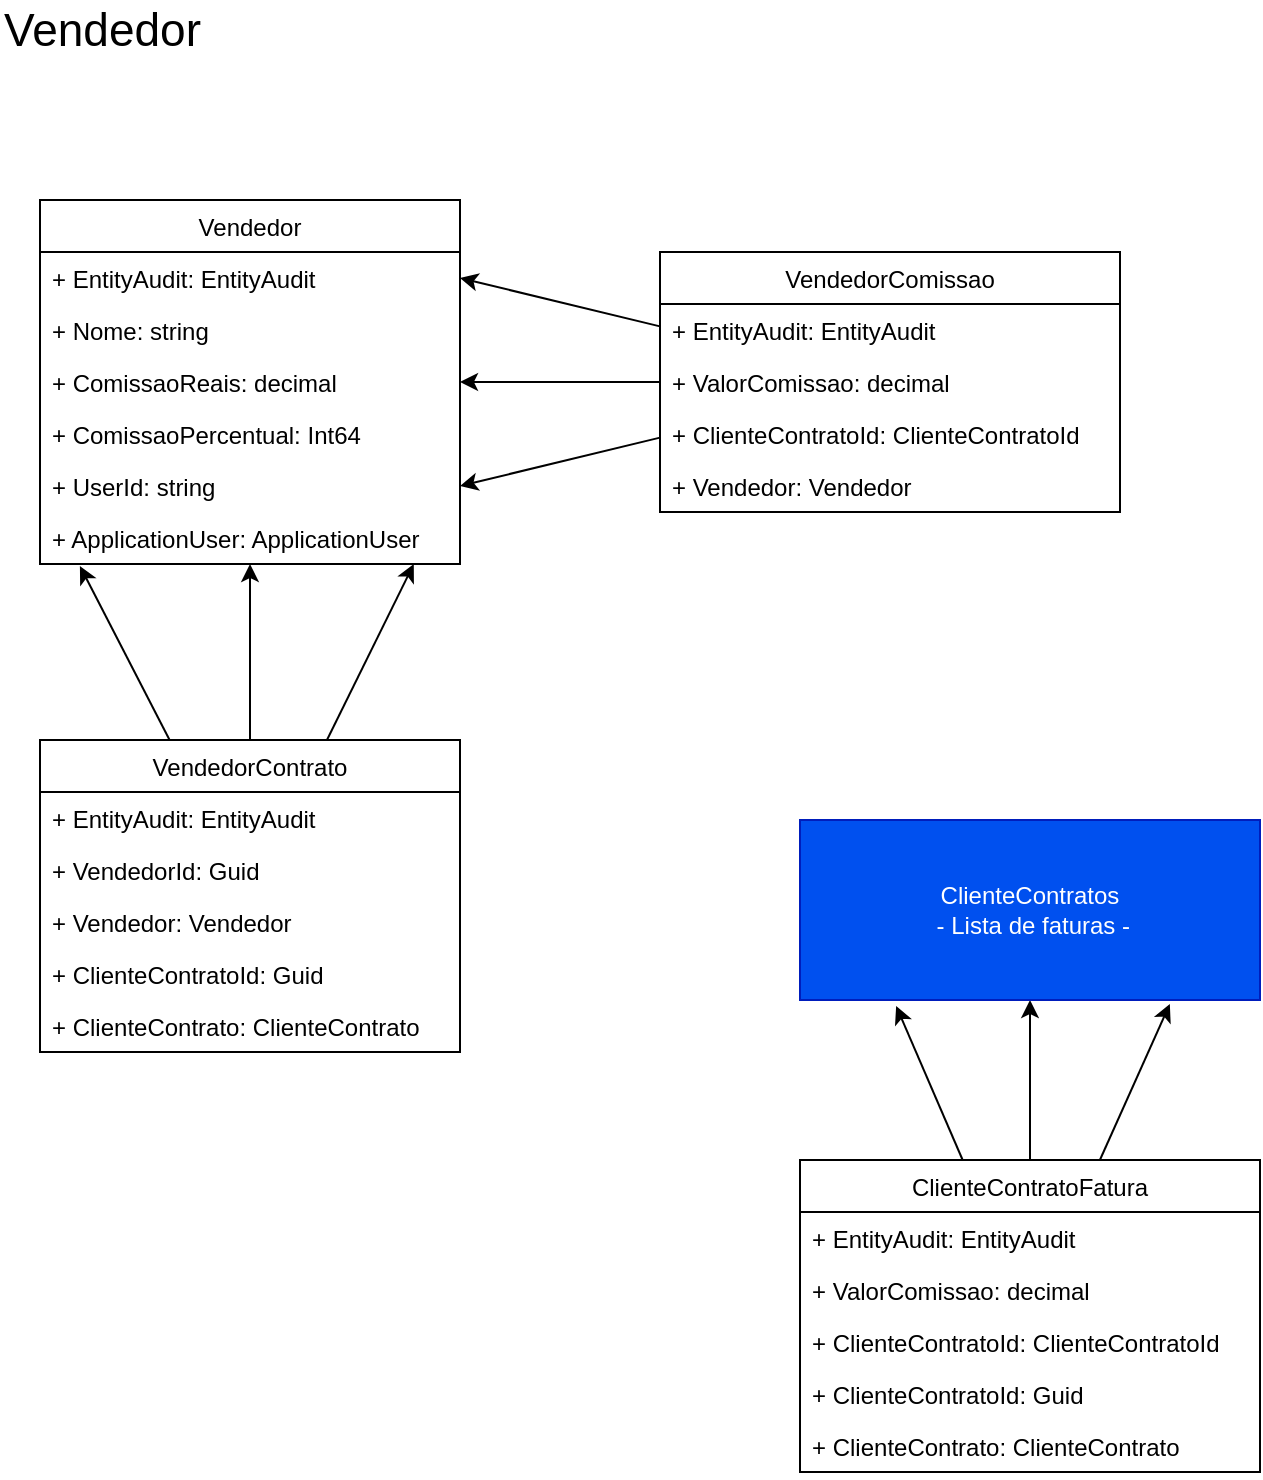 <mxfile>
    <diagram id="u1IXutD8dk-Endy1BjFs" name="Modelagem implementação vendedor">
        <mxGraphModel dx="1102" dy="658" grid="1" gridSize="10" guides="1" tooltips="1" connect="1" arrows="1" fold="1" page="1" pageScale="1" pageWidth="1169" pageHeight="827" math="0" shadow="0">
            <root>
                <mxCell id="0"/>
                <mxCell id="1" parent="0"/>
                <mxCell id="2" value="Vendedor" style="text;html=1;strokeColor=none;fillColor=none;align=left;verticalAlign=middle;whiteSpace=wrap;rounded=0;fontSize=23;" vertex="1" parent="1">
                    <mxGeometry x="10" y="10" width="120" height="30" as="geometry"/>
                </mxCell>
                <mxCell id="6" value="Vendedor" style="swimlane;fontStyle=0;childLayout=stackLayout;horizontal=1;startSize=26;fillColor=none;horizontalStack=0;resizeParent=1;resizeParentMax=0;resizeLast=0;collapsible=1;marginBottom=0;fontSize=12;" vertex="1" parent="1">
                    <mxGeometry x="30" y="110" width="210" height="182" as="geometry"/>
                </mxCell>
                <mxCell id="7" value="+ EntityAudit: EntityAudit" style="text;strokeColor=none;fillColor=none;align=left;verticalAlign=top;spacingLeft=4;spacingRight=4;overflow=hidden;rotatable=0;points=[[0,0.5],[1,0.5]];portConstraint=eastwest;fontSize=12;" vertex="1" parent="6">
                    <mxGeometry y="26" width="210" height="26" as="geometry"/>
                </mxCell>
                <mxCell id="8" value="+ Nome: string" style="text;strokeColor=none;fillColor=none;align=left;verticalAlign=top;spacingLeft=4;spacingRight=4;overflow=hidden;rotatable=0;points=[[0,0.5],[1,0.5]];portConstraint=eastwest;fontSize=12;" vertex="1" parent="6">
                    <mxGeometry y="52" width="210" height="26" as="geometry"/>
                </mxCell>
                <mxCell id="11" value="+ ComissaoReais: decimal" style="text;strokeColor=none;fillColor=none;align=left;verticalAlign=top;spacingLeft=4;spacingRight=4;overflow=hidden;rotatable=0;points=[[0,0.5],[1,0.5]];portConstraint=eastwest;fontSize=12;" vertex="1" parent="6">
                    <mxGeometry y="78" width="210" height="26" as="geometry"/>
                </mxCell>
                <mxCell id="9" value="+ ComissaoPercentual: Int64" style="text;strokeColor=none;fillColor=none;align=left;verticalAlign=top;spacingLeft=4;spacingRight=4;overflow=hidden;rotatable=0;points=[[0,0.5],[1,0.5]];portConstraint=eastwest;fontSize=12;" vertex="1" parent="6">
                    <mxGeometry y="104" width="210" height="26" as="geometry"/>
                </mxCell>
                <mxCell id="12" value="+ UserId: string" style="text;strokeColor=none;fillColor=none;align=left;verticalAlign=top;spacingLeft=4;spacingRight=4;overflow=hidden;rotatable=0;points=[[0,0.5],[1,0.5]];portConstraint=eastwest;fontSize=12;" vertex="1" parent="6">
                    <mxGeometry y="130" width="210" height="26" as="geometry"/>
                </mxCell>
                <mxCell id="13" value="+ ApplicationUser: ApplicationUser" style="text;strokeColor=none;fillColor=none;align=left;verticalAlign=top;spacingLeft=4;spacingRight=4;overflow=hidden;rotatable=0;points=[[0,0.5],[1,0.5]];portConstraint=eastwest;fontSize=12;" vertex="1" parent="6">
                    <mxGeometry y="156" width="210" height="26" as="geometry"/>
                </mxCell>
                <mxCell id="40" style="edgeStyle=none;html=1;fontSize=12;" edge="1" parent="1" source="21" target="11">
                    <mxGeometry relative="1" as="geometry"/>
                </mxCell>
                <mxCell id="55" style="edgeStyle=none;html=1;fontSize=12;" edge="1" parent="1" source="21">
                    <mxGeometry relative="1" as="geometry">
                        <mxPoint x="240" y="149" as="targetPoint"/>
                    </mxGeometry>
                </mxCell>
                <mxCell id="56" style="edgeStyle=none;html=1;entryX=1;entryY=0.5;entryDx=0;entryDy=0;fontSize=12;" edge="1" parent="1" source="21" target="12">
                    <mxGeometry relative="1" as="geometry"/>
                </mxCell>
                <mxCell id="21" value="VendedorComissao" style="swimlane;fontStyle=0;childLayout=stackLayout;horizontal=1;startSize=26;fillColor=none;horizontalStack=0;resizeParent=1;resizeParentMax=0;resizeLast=0;collapsible=1;marginBottom=0;fontSize=12;" vertex="1" parent="1">
                    <mxGeometry x="340" y="136" width="230" height="130" as="geometry"/>
                </mxCell>
                <mxCell id="22" value="+ EntityAudit: EntityAudit" style="text;strokeColor=none;fillColor=none;align=left;verticalAlign=top;spacingLeft=4;spacingRight=4;overflow=hidden;rotatable=0;points=[[0,0.5],[1,0.5]];portConstraint=eastwest;fontSize=12;" vertex="1" parent="21">
                    <mxGeometry y="26" width="230" height="26" as="geometry"/>
                </mxCell>
                <mxCell id="23" value="+ ValorComissao: decimal" style="text;strokeColor=none;fillColor=none;align=left;verticalAlign=top;spacingLeft=4;spacingRight=4;overflow=hidden;rotatable=0;points=[[0,0.5],[1,0.5]];portConstraint=eastwest;fontSize=12;" vertex="1" parent="21">
                    <mxGeometry y="52" width="230" height="26" as="geometry"/>
                </mxCell>
                <mxCell id="24" value="+ ClienteContratoId: ClienteContratoId" style="text;strokeColor=none;fillColor=none;align=left;verticalAlign=top;spacingLeft=4;spacingRight=4;overflow=hidden;rotatable=0;points=[[0,0.5],[1,0.5]];portConstraint=eastwest;fontSize=12;" vertex="1" parent="21">
                    <mxGeometry y="78" width="230" height="26" as="geometry"/>
                </mxCell>
                <mxCell id="27" value="+ Vendedor: Vendedor" style="text;strokeColor=none;fillColor=none;align=left;verticalAlign=top;spacingLeft=4;spacingRight=4;overflow=hidden;rotatable=0;points=[[0,0.5],[1,0.5]];portConstraint=eastwest;fontSize=12;" vertex="1" parent="21">
                    <mxGeometry y="104" width="230" height="26" as="geometry"/>
                </mxCell>
                <mxCell id="57" style="edgeStyle=none;html=1;entryX=0.095;entryY=1.038;entryDx=0;entryDy=0;entryPerimeter=0;fontSize=12;" edge="1" parent="1" source="28" target="13">
                    <mxGeometry relative="1" as="geometry"/>
                </mxCell>
                <mxCell id="58" style="edgeStyle=none;html=1;fontSize=12;" edge="1" parent="1" source="28" target="13">
                    <mxGeometry relative="1" as="geometry"/>
                </mxCell>
                <mxCell id="59" style="edgeStyle=none;html=1;entryX=0.89;entryY=1;entryDx=0;entryDy=0;entryPerimeter=0;fontSize=12;" edge="1" parent="1" source="28" target="13">
                    <mxGeometry relative="1" as="geometry"/>
                </mxCell>
                <mxCell id="28" value="VendedorContrato" style="swimlane;fontStyle=0;childLayout=stackLayout;horizontal=1;startSize=26;fillColor=none;horizontalStack=0;resizeParent=1;resizeParentMax=0;resizeLast=0;collapsible=1;marginBottom=0;fontSize=12;" vertex="1" parent="1">
                    <mxGeometry x="30" y="380" width="210" height="156" as="geometry"/>
                </mxCell>
                <mxCell id="29" value="+ EntityAudit: EntityAudit" style="text;strokeColor=none;fillColor=none;align=left;verticalAlign=top;spacingLeft=4;spacingRight=4;overflow=hidden;rotatable=0;points=[[0,0.5],[1,0.5]];portConstraint=eastwest;fontSize=12;" vertex="1" parent="28">
                    <mxGeometry y="26" width="210" height="26" as="geometry"/>
                </mxCell>
                <mxCell id="30" value="+ VendedorId: Guid" style="text;strokeColor=none;fillColor=none;align=left;verticalAlign=top;spacingLeft=4;spacingRight=4;overflow=hidden;rotatable=0;points=[[0,0.5],[1,0.5]];portConstraint=eastwest;fontSize=12;" vertex="1" parent="28">
                    <mxGeometry y="52" width="210" height="26" as="geometry"/>
                </mxCell>
                <mxCell id="31" value="+ Vendedor: Vendedor" style="text;strokeColor=none;fillColor=none;align=left;verticalAlign=top;spacingLeft=4;spacingRight=4;overflow=hidden;rotatable=0;points=[[0,0.5],[1,0.5]];portConstraint=eastwest;fontSize=12;" vertex="1" parent="28">
                    <mxGeometry y="78" width="210" height="26" as="geometry"/>
                </mxCell>
                <mxCell id="32" value="+ ClienteContratoId: Guid" style="text;strokeColor=none;fillColor=none;align=left;verticalAlign=top;spacingLeft=4;spacingRight=4;overflow=hidden;rotatable=0;points=[[0,0.5],[1,0.5]];portConstraint=eastwest;fontSize=12;" vertex="1" parent="28">
                    <mxGeometry y="104" width="210" height="26" as="geometry"/>
                </mxCell>
                <mxCell id="33" value="+ ClienteContrato: ClienteContrato" style="text;strokeColor=none;fillColor=none;align=left;verticalAlign=top;spacingLeft=4;spacingRight=4;overflow=hidden;rotatable=0;points=[[0,0.5],[1,0.5]];portConstraint=eastwest;fontSize=12;" vertex="1" parent="28">
                    <mxGeometry y="130" width="210" height="26" as="geometry"/>
                </mxCell>
                <mxCell id="52" style="edgeStyle=none;html=1;fontSize=12;" edge="1" parent="1" source="45" target="51">
                    <mxGeometry relative="1" as="geometry"/>
                </mxCell>
                <mxCell id="53" style="edgeStyle=none;html=1;entryX=0.209;entryY=1.033;entryDx=0;entryDy=0;entryPerimeter=0;fontSize=12;" edge="1" parent="1" source="45" target="51">
                    <mxGeometry relative="1" as="geometry"/>
                </mxCell>
                <mxCell id="54" style="edgeStyle=none;html=1;entryX=0.804;entryY=1.022;entryDx=0;entryDy=0;entryPerimeter=0;fontSize=12;" edge="1" parent="1" source="45" target="51">
                    <mxGeometry relative="1" as="geometry"/>
                </mxCell>
                <mxCell id="45" value="ClienteContratoFatura" style="swimlane;fontStyle=0;childLayout=stackLayout;horizontal=1;startSize=26;fillColor=none;horizontalStack=0;resizeParent=1;resizeParentMax=0;resizeLast=0;collapsible=1;marginBottom=0;fontSize=12;" vertex="1" parent="1">
                    <mxGeometry x="410" y="590" width="230" height="156" as="geometry"/>
                </mxCell>
                <mxCell id="46" value="+ EntityAudit: EntityAudit" style="text;strokeColor=none;fillColor=none;align=left;verticalAlign=top;spacingLeft=4;spacingRight=4;overflow=hidden;rotatable=0;points=[[0,0.5],[1,0.5]];portConstraint=eastwest;fontSize=12;" vertex="1" parent="45">
                    <mxGeometry y="26" width="230" height="26" as="geometry"/>
                </mxCell>
                <mxCell id="47" value="+ ValorComissao: decimal" style="text;strokeColor=none;fillColor=none;align=left;verticalAlign=top;spacingLeft=4;spacingRight=4;overflow=hidden;rotatable=0;points=[[0,0.5],[1,0.5]];portConstraint=eastwest;fontSize=12;" vertex="1" parent="45">
                    <mxGeometry y="52" width="230" height="26" as="geometry"/>
                </mxCell>
                <mxCell id="48" value="+ ClienteContratoId: ClienteContratoId" style="text;strokeColor=none;fillColor=none;align=left;verticalAlign=top;spacingLeft=4;spacingRight=4;overflow=hidden;rotatable=0;points=[[0,0.5],[1,0.5]];portConstraint=eastwest;fontSize=12;" vertex="1" parent="45">
                    <mxGeometry y="78" width="230" height="26" as="geometry"/>
                </mxCell>
                <mxCell id="49" value="+ ClienteContratoId: Guid" style="text;strokeColor=none;fillColor=none;align=left;verticalAlign=top;spacingLeft=4;spacingRight=4;overflow=hidden;rotatable=0;points=[[0,0.5],[1,0.5]];portConstraint=eastwest;fontSize=12;" vertex="1" parent="45">
                    <mxGeometry y="104" width="230" height="26" as="geometry"/>
                </mxCell>
                <mxCell id="50" value="+ ClienteContrato: ClienteContrato" style="text;strokeColor=none;fillColor=none;align=left;verticalAlign=top;spacingLeft=4;spacingRight=4;overflow=hidden;rotatable=0;points=[[0,0.5],[1,0.5]];portConstraint=eastwest;fontSize=12;" vertex="1" parent="45">
                    <mxGeometry y="130" width="230" height="26" as="geometry"/>
                </mxCell>
                <mxCell id="51" value="ClienteContratos&lt;br&gt;&amp;nbsp;- Lista de faturas -" style="rounded=0;whiteSpace=wrap;html=1;fontSize=12;fillColor=#0050ef;fontColor=#ffffff;strokeColor=#001DBC;" vertex="1" parent="1">
                    <mxGeometry x="410" y="420" width="230" height="90" as="geometry"/>
                </mxCell>
            </root>
        </mxGraphModel>
    </diagram>
</mxfile>